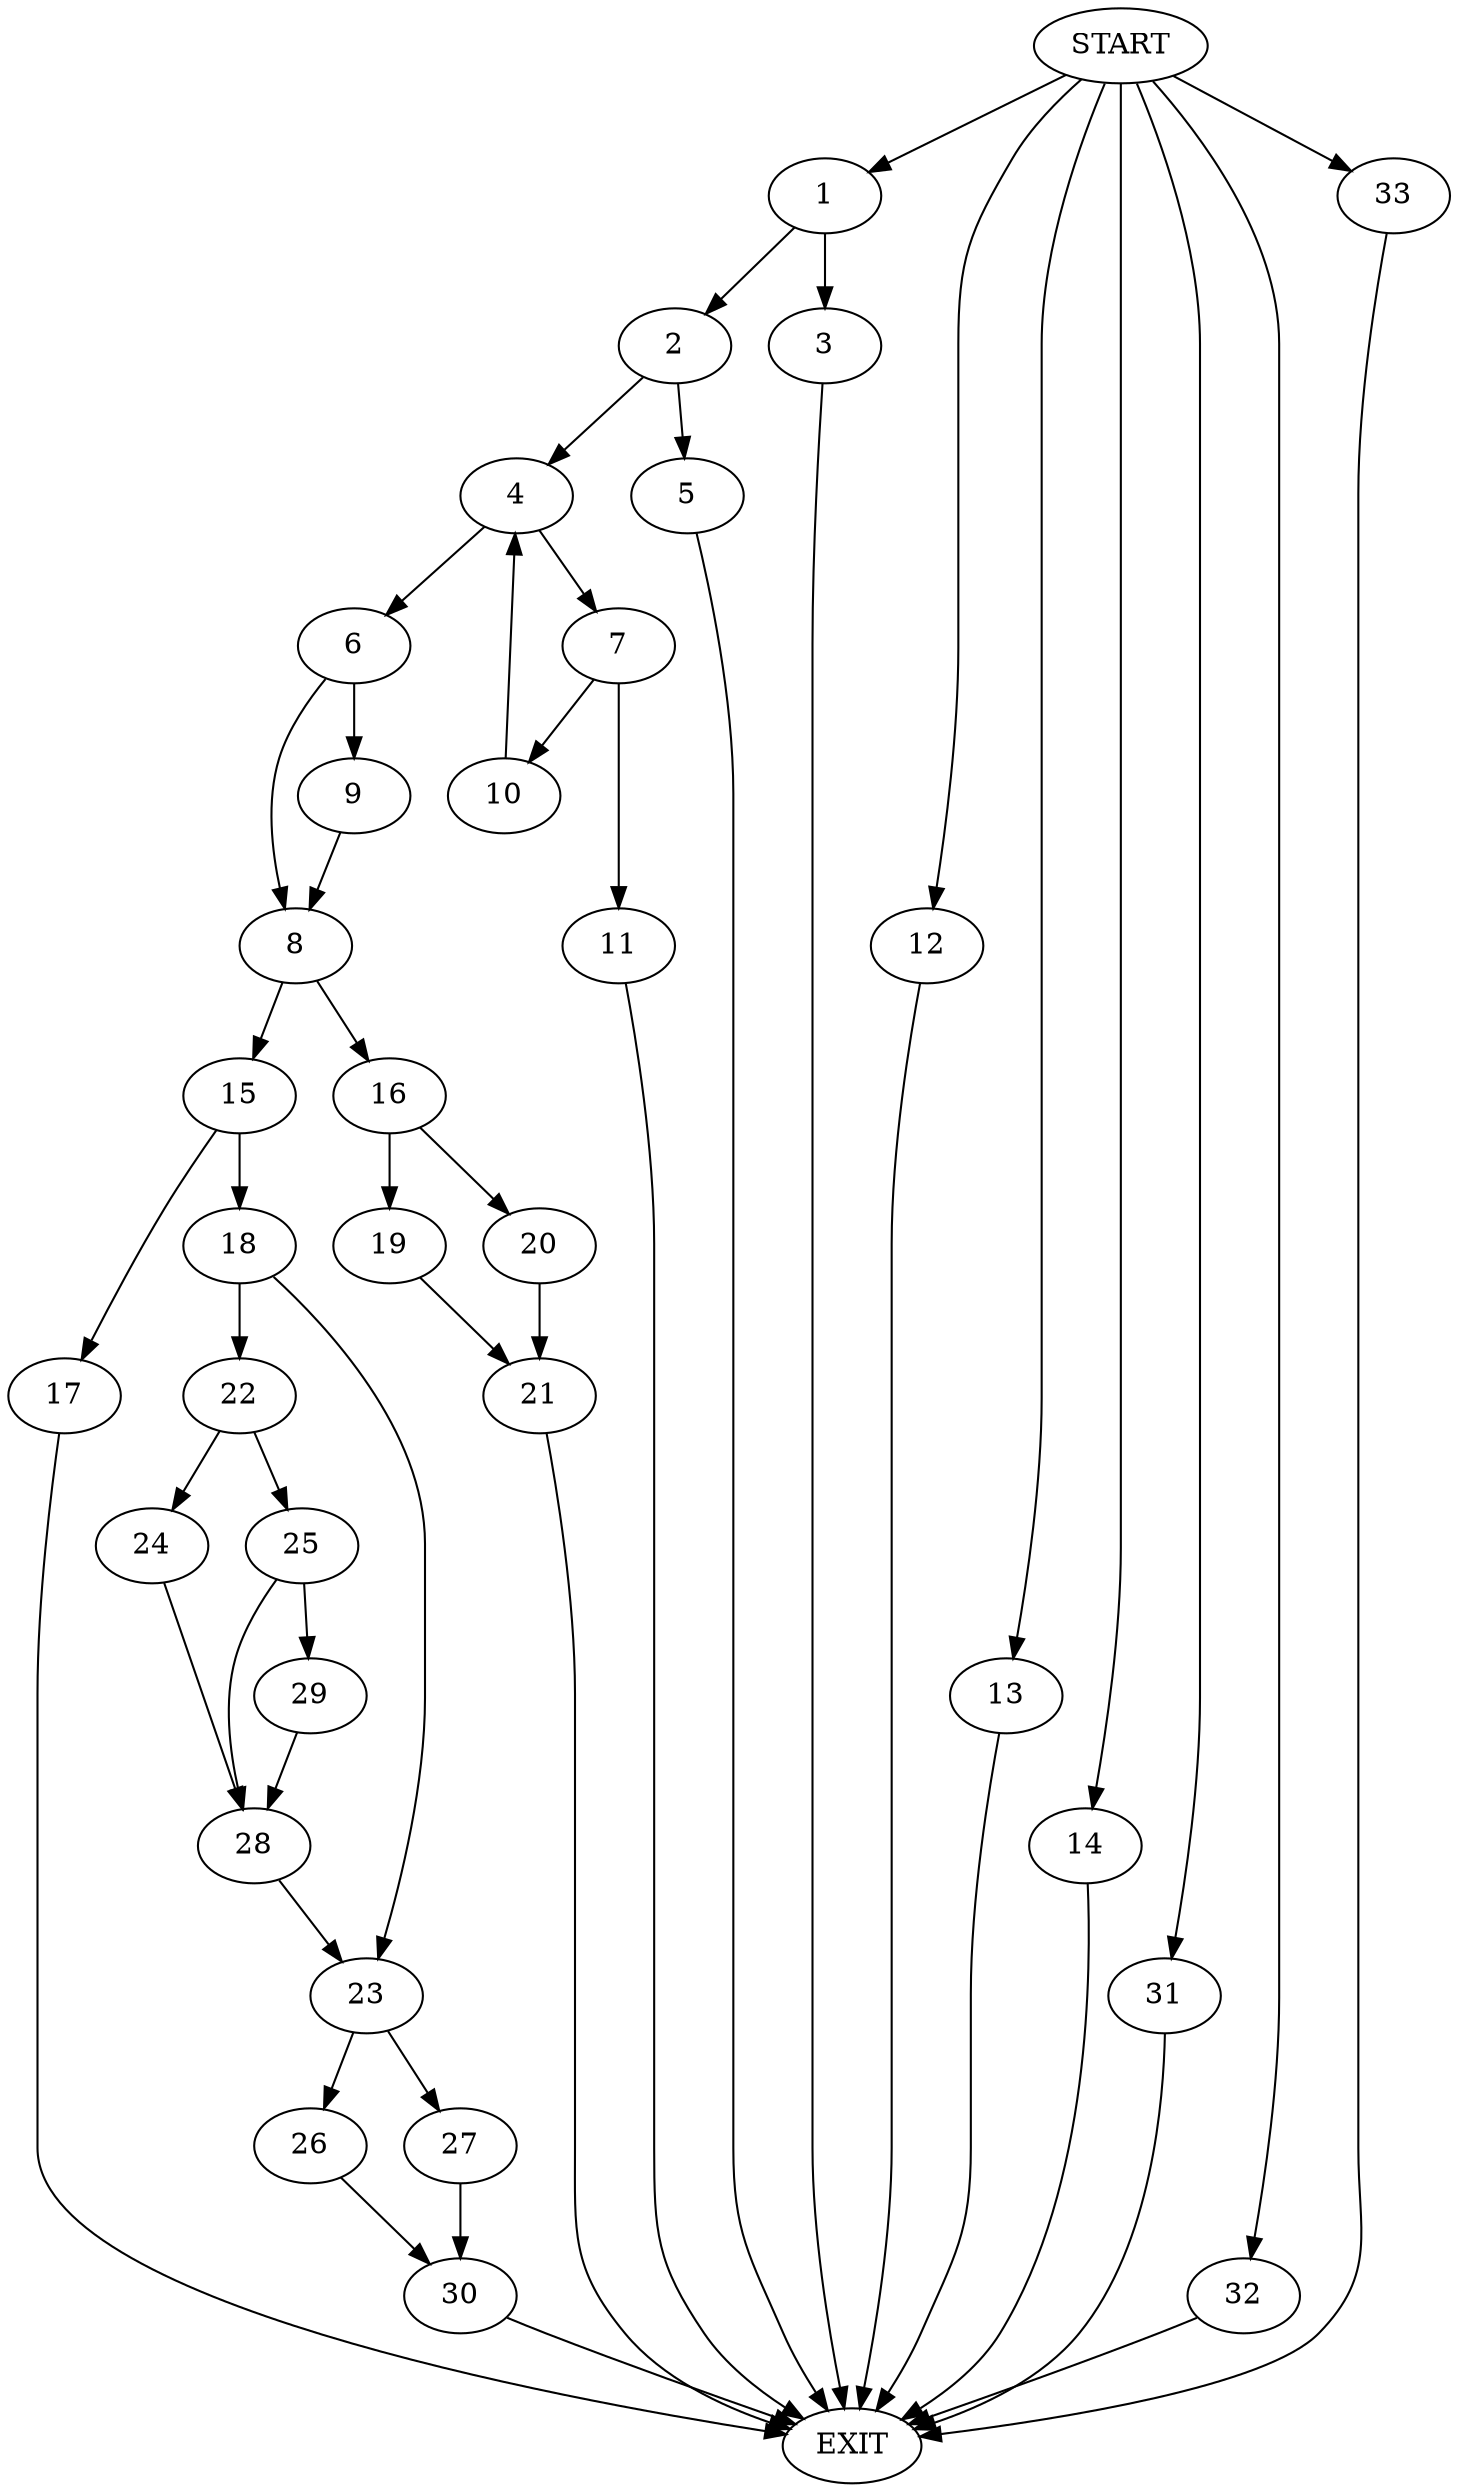 digraph {
0 [label="START"]
34 [label="EXIT"]
0 -> 1
1 -> 2
1 -> 3
3 -> 34
2 -> 4
2 -> 5
4 -> 6
4 -> 7
5 -> 34
6 -> 8
6 -> 9
7 -> 10
7 -> 11
11 -> 34
10 -> 4
0 -> 12
12 -> 34
0 -> 13
13 -> 34
0 -> 14
14 -> 34
9 -> 8
8 -> 15
8 -> 16
15 -> 17
15 -> 18
16 -> 19
16 -> 20
20 -> 21
19 -> 21
21 -> 34
17 -> 34
18 -> 22
18 -> 23
22 -> 24
22 -> 25
23 -> 26
23 -> 27
24 -> 28
25 -> 28
25 -> 29
28 -> 23
29 -> 28
26 -> 30
27 -> 30
30 -> 34
0 -> 31
31 -> 34
0 -> 32
32 -> 34
0 -> 33
33 -> 34
}
